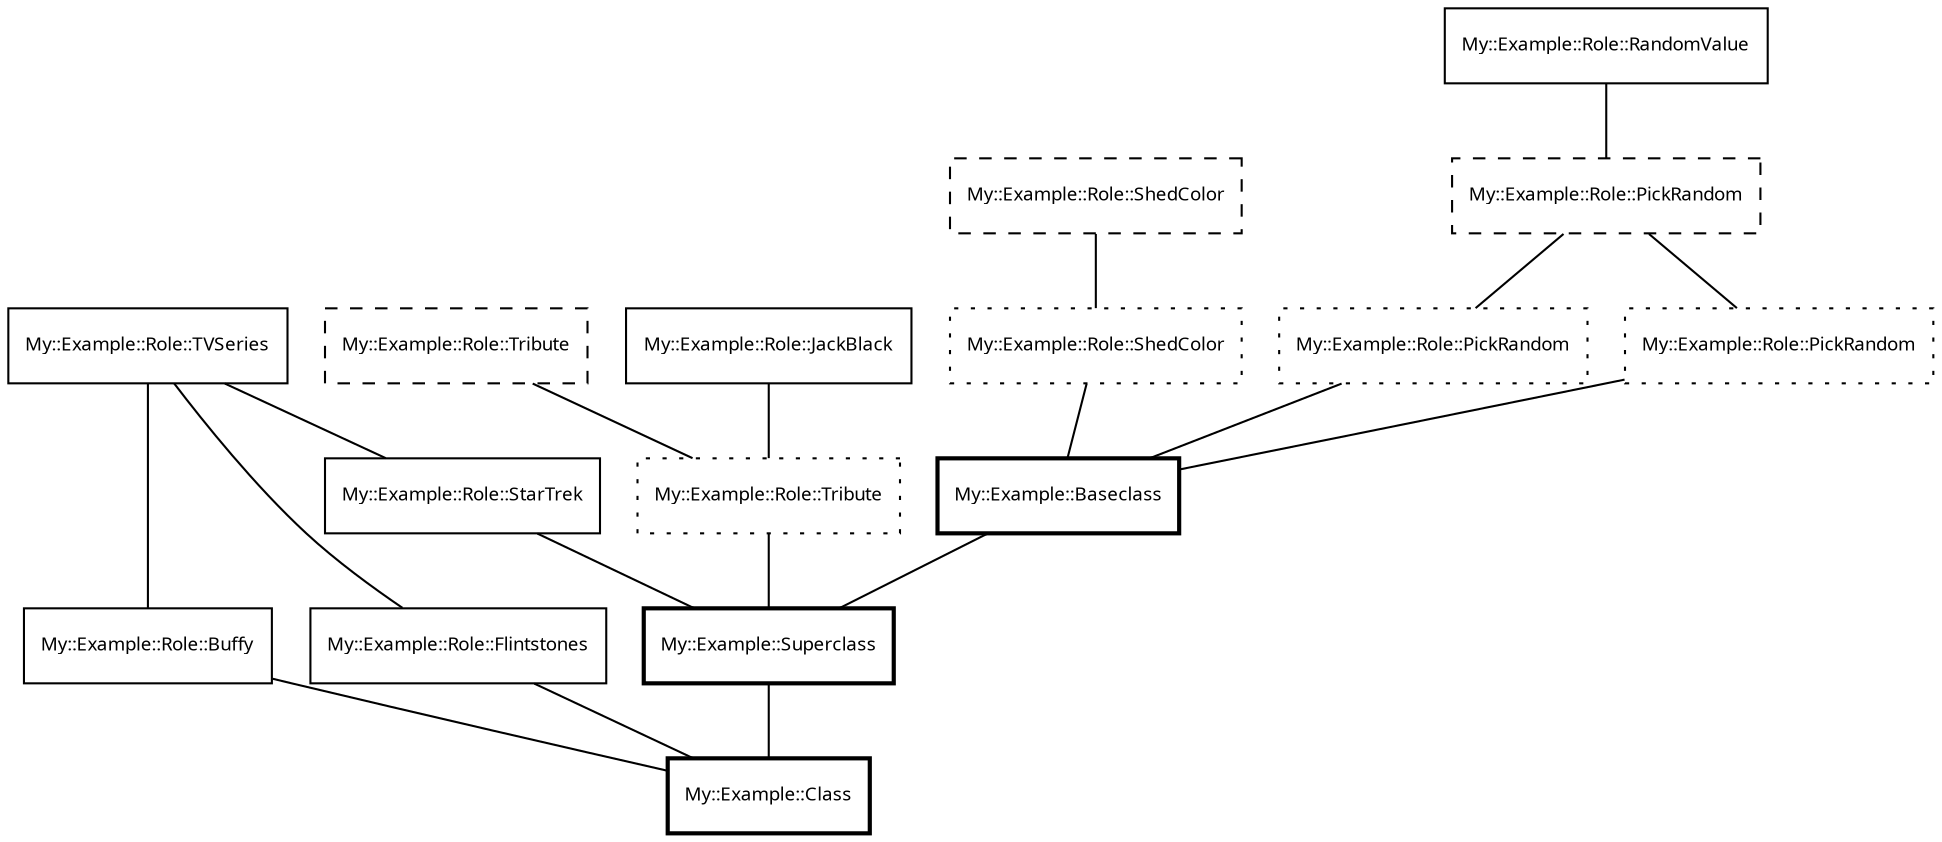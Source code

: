 graph Perl {
	graph [bb="0,0,918,396"];
	node [label="\N"];
	"My::Example::Class"	 [fontname=Helvettica,
		fontsize=9,
		height=0.5,
		label="My::Example::Class",
		pos="361,18",
		shape=rect,
		style=bold,
		width=1.3161];
	"My::Example::Superclass"	 [fontname=Helvettica,
		fontsize=9,
		height=0.5,
		label="My::Example::Superclass",
		pos="361,90",
		shape=rect,
		style=bold,
		width=1.6218];
	"My::Example::Superclass" -- "My::Example::Class"	 [pos="361,71.697 361,60.846 361,46.917 361,36.104",
		weight=2048];
	"My::Example::Role::StarTrek"	 [fontname=Helvettica,
		fontsize=9,
		height=0.5,
		label="My::Example::Role::StarTrek",
		pos="216,162",
		shape=rect,
		width=1.8104];
	"My::Example::Role::StarTrek" -- "My::Example::Superclass"	 [pos="251.47,143.88 274.02,132.99 303.11,118.95 325.64,108.07",
		weight=512];
	"My::Example::Role::TVSeries"	 [fontname=Helvettica,
		fontsize=9,
		height=0.5,
		label="My::Example::Role::TVSeries",
		pos="66,234",
		shape=rect,
		width=1.844];
	"My::Example::Role::TVSeries" -- "My::Example::Role::StarTrek"	 [pos="102.69,215.88 126.03,204.99 156.12,190.95 179.43,180.07",
		weight=256];
	"My::Example::Role::Buffy"	 [fontname=Helvettica,
		fontsize=9,
		height=0.5,
		label="My::Example::Role::Buffy",
		pos="68,90",
		shape=rect,
		width=1.6172];
	"My::Example::Role::TVSeries" -- "My::Example::Role::Buffy"	 [pos="66.241,215.87 66.626,188.58 67.373,135.52 67.758,108.19",
		weight=256];
	"My::Example::Role::Flintstones"	 [fontname=Helvettica,
		fontsize=9,
		height=0.5,
		label="My::Example::Role::Flintstones",
		pos="214,90",
		shape=rect,
		width=1.9448];
	"My::Example::Role::TVSeries" -- "My::Example::Role::Flintstones"	 [pos="78.677,215.91 92.977,197.21 117.45,166.83 142,144 156.21,130.79 173.7,117.84 187.89,108.05",
		weight=256];
	"My::Example::Role::Tribute::__ANON__::SERIAL::5"	 [fontname=Helvettica,
		fontsize=9,
		height=0.5,
		label="My::Example::Role::Tribute",
		pos="361,162",
		shape=rect,
		style=dotted,
		width=1.7237];
	"My::Example::Role::Tribute::__ANON__::SERIAL::5" -- "My::Example::Superclass"	 [pos="361,143.7 361,132.85 361,118.92 361,108.1",
		weight=512];
	"My::Example::Role::Tribute"	 [fontname=Helvettica,
		fontsize=9,
		height=0.5,
		label="My::Example::Role::Tribute",
		pos="213,234",
		shape=rect,
		style=dashed,
		width=1.7237];
	"My::Example::Role::Tribute" -- "My::Example::Role::Tribute::__ANON__::SERIAL::5"	 [pos="249.2,215.88 272.22,204.99 301.92,190.95 324.91,180.07",
		weight=256];
	"My::Example::Role::JackBlack"	 [fontname=Helvettica,
		fontsize=9,
		height=0.5,
		label="My::Example::Role::JackBlack",
		pos="362,234",
		shape=rect,
		width=1.8961];
	"My::Example::Role::JackBlack" -- "My::Example::Role::Tribute::__ANON__::SERIAL::5"	 [pos="361.75,215.7 361.6,204.85 361.4,190.92 361.24,180.1",
		weight=256];
	"My::Example::Baseclass"	 [fontname=Helvettica,
		fontsize=9,
		height=0.5,
		label="My::Example::Baseclass",
		pos="498,162",
		shape=rect,
		style=bold,
		width=1.5836];
	"My::Example::Baseclass" -- "My::Example::Superclass"	 [pos="464.49,143.88 443.26,133.03 415.9,119.05 394.64,108.19",
		weight=1024];
	"My::Example::Role::ShedColor::__ANON__::SERIAL::2"	 [fontname=Helvettica,
		fontsize=9,
		height=0.5,
		label="My::Example::Role::ShedColor",
		pos="518,234",
		shape=rect,
		style=dotted,
		width=1.924];
	"My::Example::Role::ShedColor::__ANON__::SERIAL::2" -- "My::Example::Baseclass"	 [pos="513.06,215.7 509.96,204.85 505.98,190.92 502.89,180.1",
		weight=256];
	"My::Example::Role::ShedColor"	 [fontname=Helvettica,
		fontsize=9,
		height=0.5,
		label="My::Example::Role::ShedColor",
		pos="518,306",
		shape=rect,
		style=dashed,
		width=1.924];
	"My::Example::Role::ShedColor" -- "My::Example::Role::ShedColor::__ANON__::SERIAL::2"	 [pos="518,287.7 518,276.85 518,262.92 518,252.1",
		weight=128];
	"My::Example::Role::PickRandom::__ANON__::SERIAL::3"	 [fontname=Helvettica,
		fontsize=9,
		height=0.5,
		label="My::Example::Role::PickRandom",
		pos="679,234",
		shape=rect,
		style=dotted,
		width=2.0385];
	"My::Example::Role::PickRandom::__ANON__::SERIAL::3" -- "My::Example::Baseclass"	 [pos="634.72,215.88 606.57,204.99 570.26,190.95 542.13,180.07",
		weight=256];
	"My::Example::Role::PickRandom"	 [fontname=Helvettica,
		fontsize=9,
		height=0.5,
		label="My::Example::Role::PickRandom",
		pos="762,306",
		shape=rect,
		style=dashed,
		width=2.0385];
	"My::Example::Role::PickRandom" -- "My::Example::Role::PickRandom::__ANON__::SERIAL::3"	 [pos="741.48,287.7 728.62,276.85 712.1,262.92 699.28,252.1",
		weight=128];
	"My::Example::Role::PickRandom::__ANON__::SERIAL::4"	 [fontname=Helvettica,
		fontsize=9,
		height=0.5,
		label="My::Example::Role::PickRandom",
		pos="845,234",
		shape=rect,
		style=dotted,
		width=2.0385];
	"My::Example::Role::PickRandom" -- "My::Example::Role::PickRandom::__ANON__::SERIAL::4"	 [pos="782.52,287.7 795.38,276.85 811.9,262.92 824.72,252.1",
		weight=128];
	"My::Example::Role::RandomValue"	 [fontname=Helvettica,
		fontsize=9,
		height=0.5,
		label="My::Example::Role::RandomValue",
		pos="762,378",
		shape=rect,
		width=2.1174];
	"My::Example::Role::RandomValue" -- "My::Example::Role::PickRandom"	 [pos="762,359.7 762,348.85 762,334.92 762,324.1",
		weight=64];
	"My::Example::Role::PickRandom::__ANON__::SERIAL::4" -- "My::Example::Baseclass"	 [pos="771.7,218.16 768.08,217.43 764.5,216.71 761,216 690.12,201.69 608.48,185.24 555.21,174.51",
		weight=256];
	"My::Example::Role::Buffy" -- "My::Example::Class"	 [pos="126.45,74.103 129.34,73.387 132.2,72.683 135,72 196.66,56.948 268,40.356 313.76,29.816",
		weight=512];
	"My::Example::Role::Flintstones" -- "My::Example::Class"	 [pos="249.96,71.876 272.82,60.988 302.31,46.945 325.16,36.068",
		weight=512];
}
